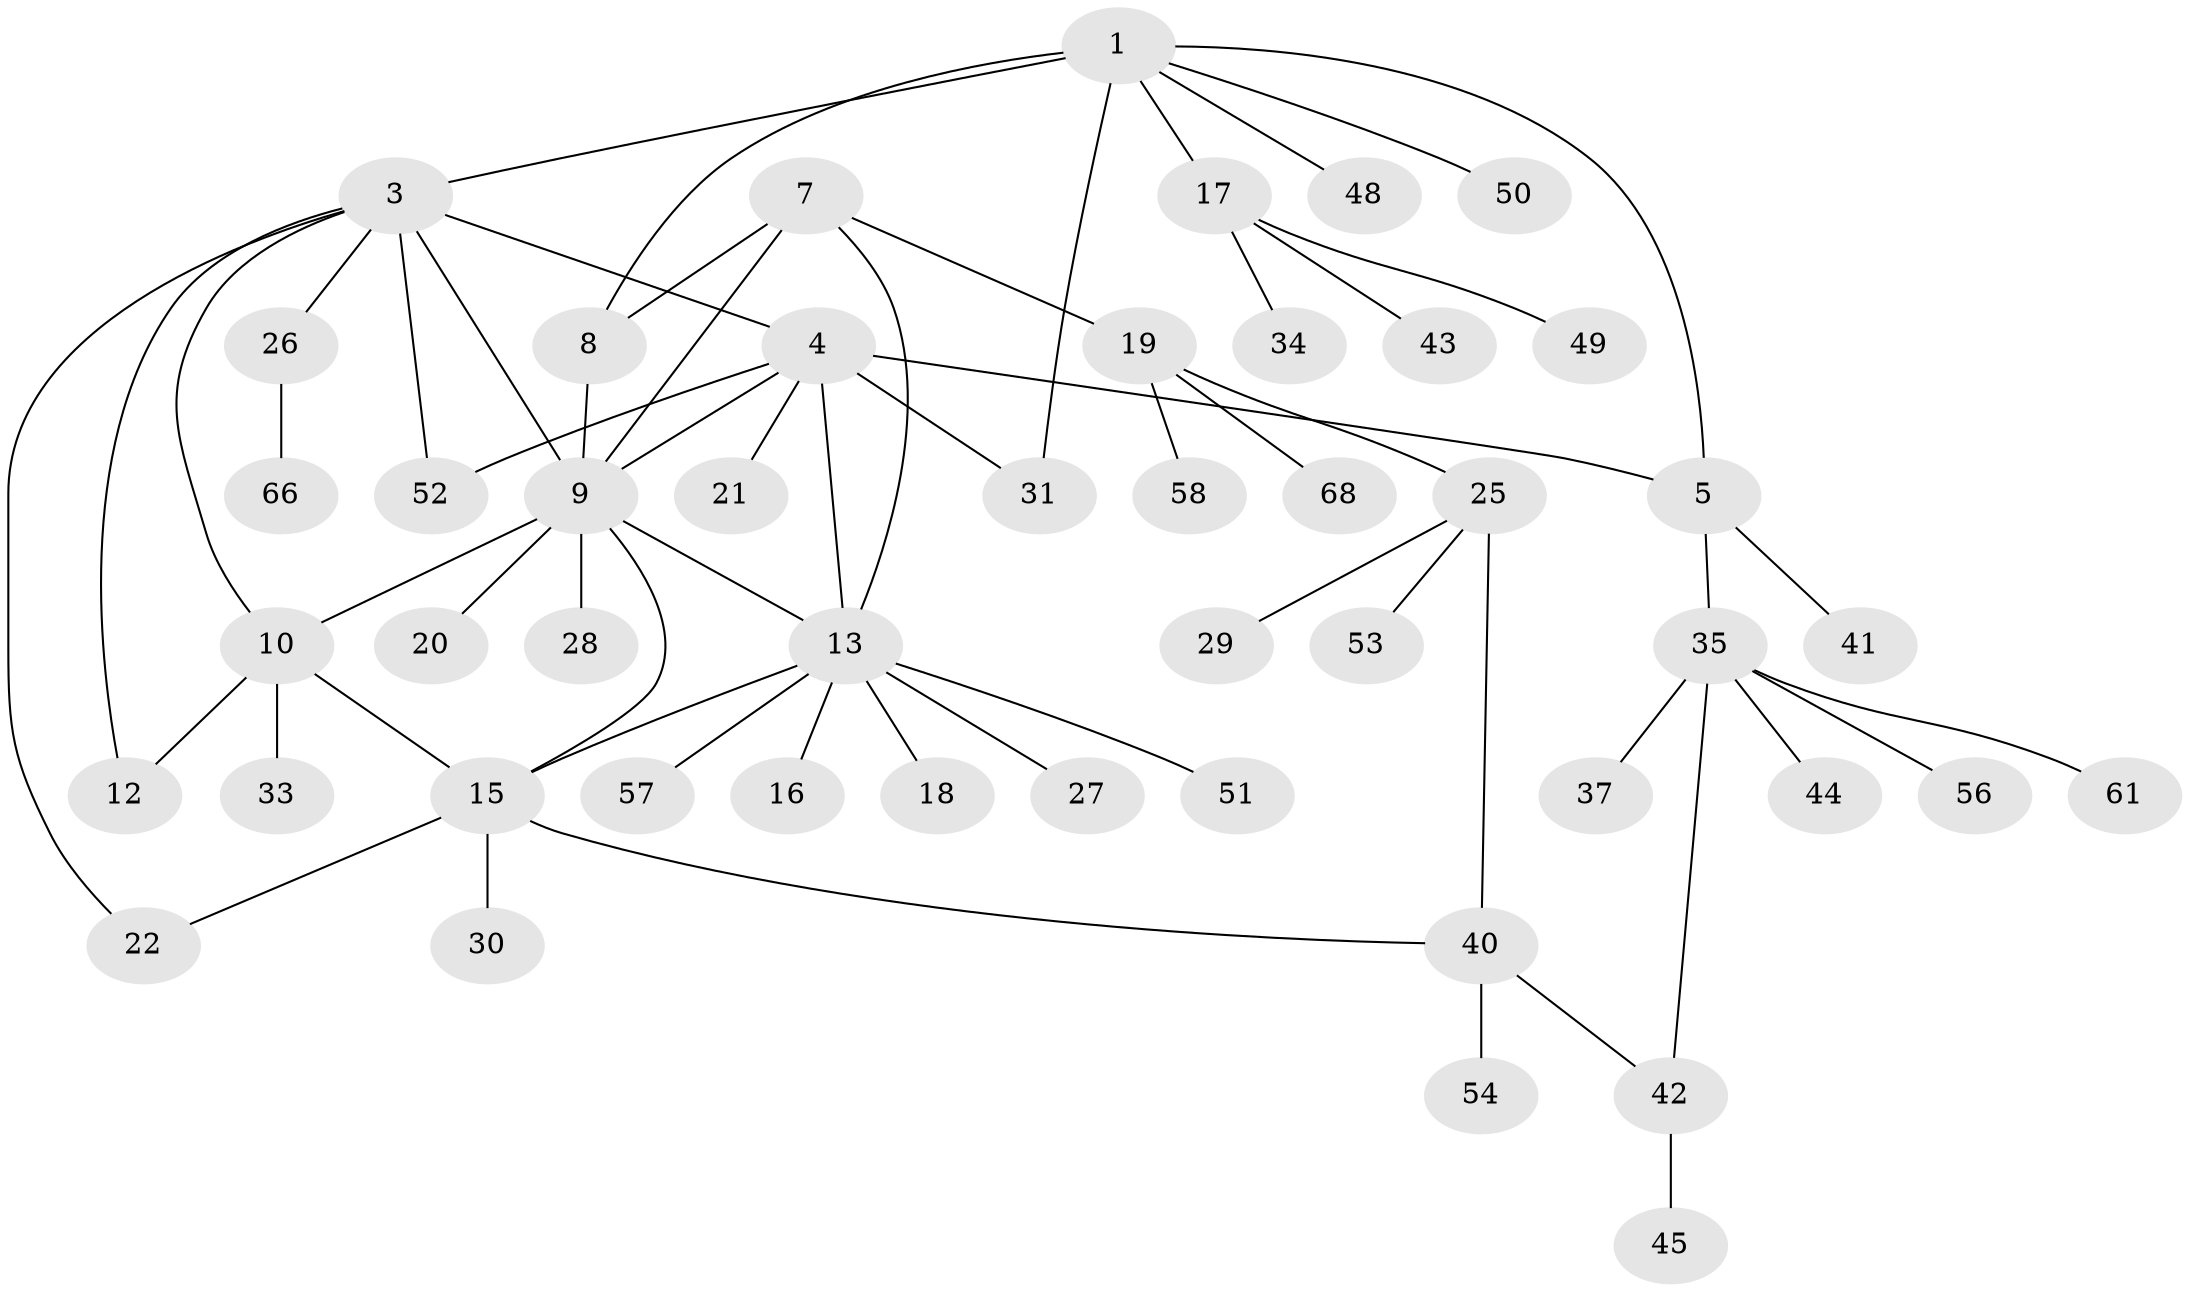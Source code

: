 // original degree distribution, {7: 0.043478260869565216, 3: 0.07246376811594203, 5: 0.10144927536231885, 9: 0.028985507246376812, 2: 0.15942028985507245, 6: 0.043478260869565216, 1: 0.5362318840579711, 4: 0.014492753623188406}
// Generated by graph-tools (version 1.1) at 2025/11/02/27/25 16:11:32]
// undirected, 48 vertices, 62 edges
graph export_dot {
graph [start="1"]
  node [color=gray90,style=filled];
  1 [super="+2"];
  3 [super="+11"];
  4 [super="+55"];
  5 [super="+6"];
  7 [super="+39"];
  8;
  9 [super="+14"];
  10 [super="+47"];
  12 [super="+67"];
  13 [super="+69"];
  15 [super="+64"];
  16;
  17 [super="+24"];
  18;
  19 [super="+23"];
  20;
  21;
  22;
  25 [super="+32"];
  26 [super="+36"];
  27;
  28;
  29 [super="+38"];
  30 [super="+62"];
  31 [super="+46"];
  33;
  34;
  35 [super="+65"];
  37;
  40 [super="+59"];
  41;
  42;
  43 [super="+63"];
  44;
  45;
  48;
  49;
  50;
  51 [super="+60"];
  52;
  53;
  54;
  56;
  57;
  58;
  61;
  66;
  68;
  1 -- 3 [weight=2];
  1 -- 5;
  1 -- 17;
  1 -- 31;
  1 -- 48;
  1 -- 50;
  1 -- 8;
  3 -- 52;
  3 -- 4;
  3 -- 26;
  3 -- 22;
  3 -- 10;
  3 -- 12;
  3 -- 9;
  4 -- 5 [weight=2];
  4 -- 9;
  4 -- 13;
  4 -- 21;
  4 -- 52;
  4 -- 31;
  5 -- 35;
  5 -- 41;
  7 -- 8;
  7 -- 9;
  7 -- 19;
  7 -- 13;
  8 -- 9;
  9 -- 10;
  9 -- 20;
  9 -- 28;
  9 -- 13;
  9 -- 15;
  10 -- 12;
  10 -- 15;
  10 -- 33;
  13 -- 15;
  13 -- 16;
  13 -- 18;
  13 -- 27;
  13 -- 51;
  13 -- 57;
  15 -- 22;
  15 -- 30;
  15 -- 40;
  17 -- 34;
  17 -- 43;
  17 -- 49;
  19 -- 25;
  19 -- 58;
  19 -- 68;
  25 -- 29;
  25 -- 53;
  25 -- 40;
  26 -- 66;
  35 -- 37;
  35 -- 42;
  35 -- 44;
  35 -- 56;
  35 -- 61;
  40 -- 42;
  40 -- 54;
  42 -- 45;
}
